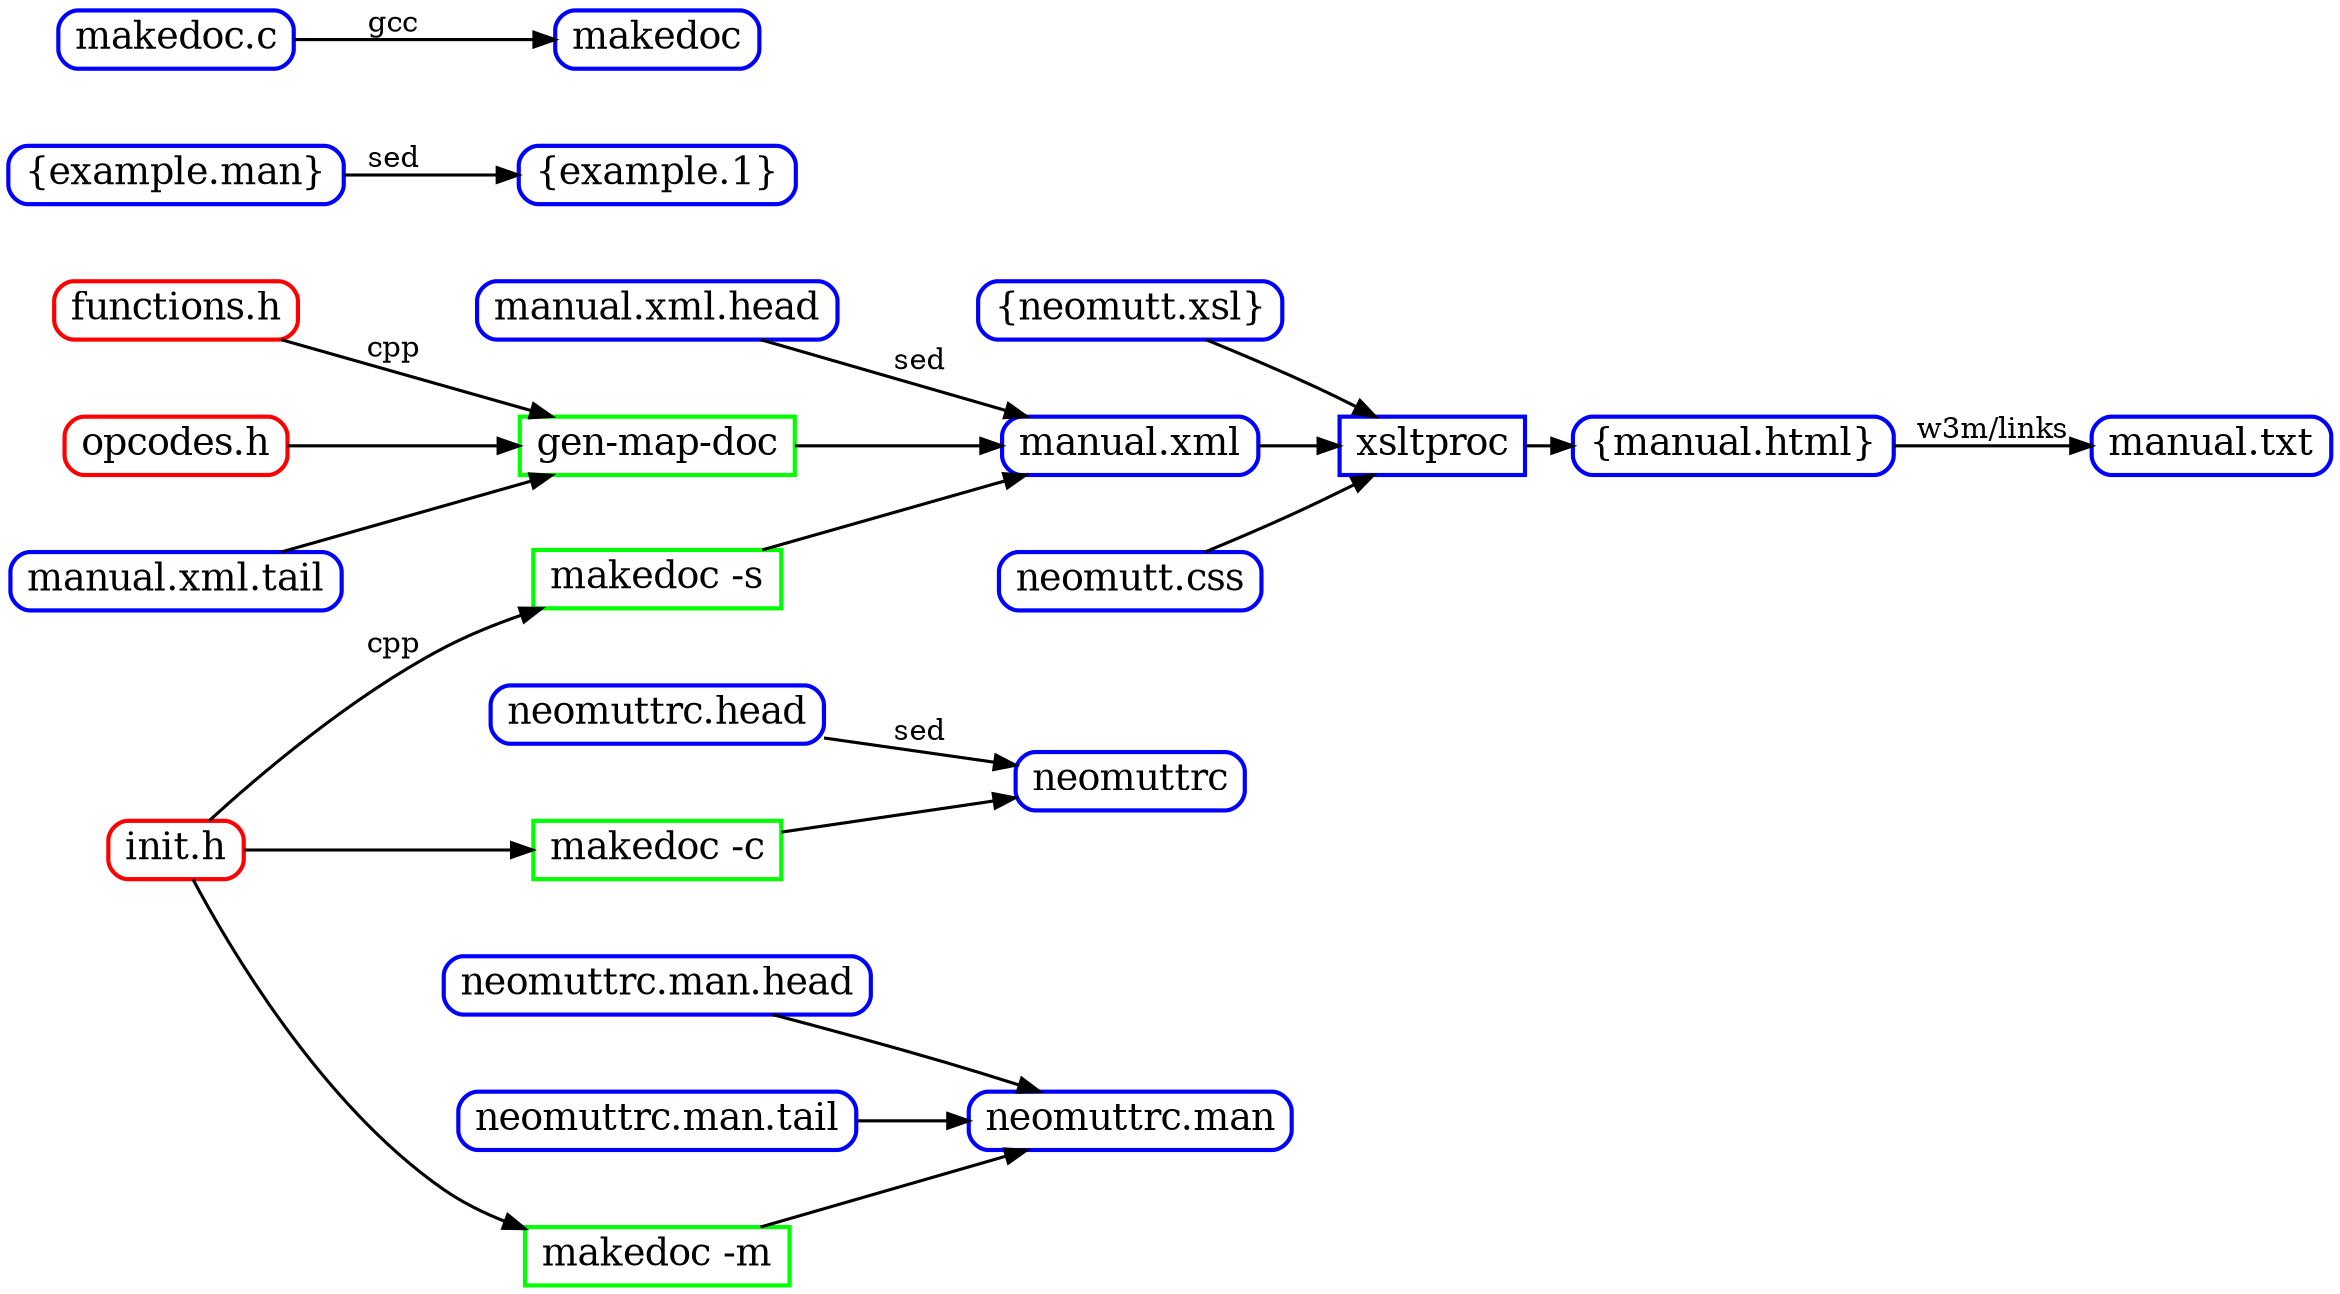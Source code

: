 digraph build {
	graph [
		rankdir="LR"
		nodesep="0.5"
		ranksep="0.3"
	];

	node [
		shape="Mrecord"
		style="solid"
		height="0.2"
		penwidth="2.0"
		color="blue"
		fontcolor="black"
		fontsize="18"
	];

	edge [
		penwidth="1.5"
		color="#000000"
		arrowsize="1.0"
	];


	functions_h      [ label="functions.h" color="red" ]
	opcodes          [ label="opcodes.h"   color="red" ]
	init_h           [ label="init.h"      color="red" ]

	lots_1             [ label="\{example.1\}"         ]
	lots_man           [ label="\{example.man\}"       ]
	lots_xsl           [ label="\{neomutt.xsl\}"       ]
	makedoc_src        [ label="makedoc.c"             ]
	manual_html        [ label="\{manual.html\}"       ]
	manual_txt         [ label="manual.txt"            ]
	manual_xml         [ label="manual.xml"            ]
	manual_xml_head    [ label="manual.xml.head"       ]
	manual_xml_tail    [ label="manual.xml.tail"       ]
	neomuttrc          [ label="neomuttrc"             ]
	neomuttrc_head     [ label="neomuttrc.head"        ]
	neomuttrc_man      [ label="neomuttrc.man"         ]
	neomuttrc_man_head [ label="neomuttrc.man.head"    ]
	neomuttrc_man_tail [ label="neomuttrc.man.tail"    ]
	neomutt_css        [ label="neomutt.css"           ]

	gen_map_doc   [ label="gen-map-doc" color="green" shape="box" ]
	makedoc_c     [ label="makedoc -c" color="green" shape="box" ]
	makedoc_m     [ label="makedoc -m" color="green" shape="box" ]
	makedoc_s     [ label="makedoc -s" color="green" shape="box" ]
	xsltproc      [ label="xsltproc" shape="box" ]

	lots_man -> lots_1 [ label="sed" ]

	manual_xml  -> xsltproc
	lots_xsl    -> xsltproc
	neomutt_css -> xsltproc
	xsltproc    -> manual_html
	manual_html -> manual_txt [ label="w3m/links" ]

	init_h             -> makedoc_m
	neomuttrc_man_head -> neomuttrc_man
	makedoc_m          -> neomuttrc_man
	neomuttrc_man_tail -> neomuttrc_man

	neomuttrc_head -> neomuttrc [ label="sed" ]
	init_h         -> makedoc_c
	makedoc_c      -> neomuttrc

	makedoc_src     -> makedoc    [ label="gcc" ]
	manual_xml_head -> manual_xml [ label="sed" ]

	manual_xml_tail -> gen_map_doc
	opcodes         -> gen_map_doc
	gen_map_doc     -> manual_xml
	init_h          -> makedoc_s [ label="cpp" ]
	makedoc_s       -> manual_xml
	functions_h     -> gen_map_doc [ label="cpp" ]
}

